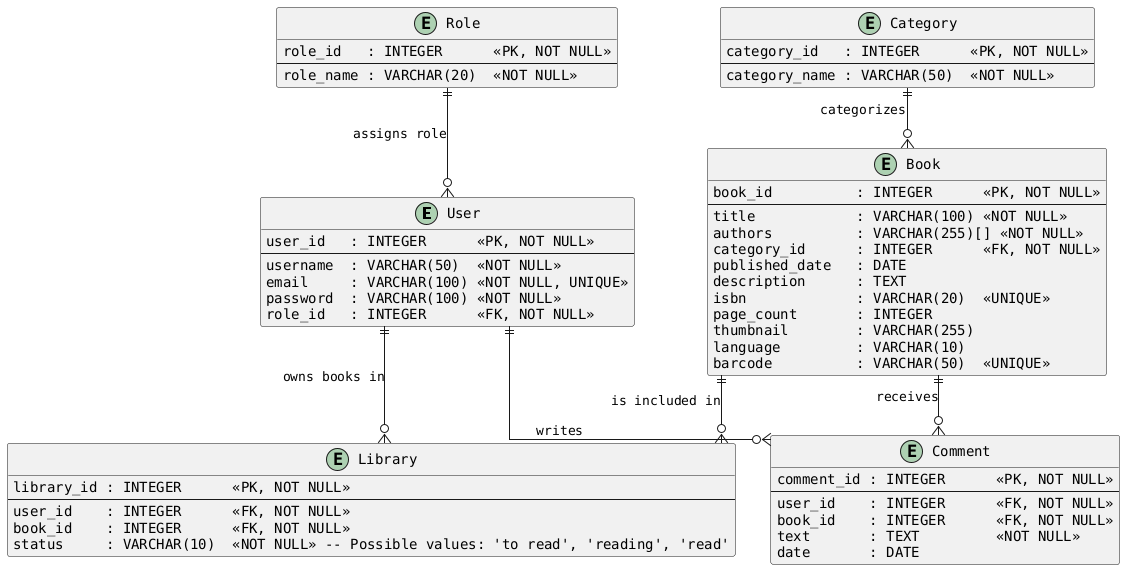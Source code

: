 @startuml

skinparam defaultFontName Monospaced
skinparam linetype ortho

entity User {
  user_id   : INTEGER      <<PK, NOT NULL>>
  --
  username  : VARCHAR(50)  <<NOT NULL>>
  email     : VARCHAR(100) <<NOT NULL, UNIQUE>>
  password  : VARCHAR(100) <<NOT NULL>>
  role_id   : INTEGER      <<FK, NOT NULL>>
}

entity Role {
  role_id   : INTEGER      <<PK, NOT NULL>>
  --
  role_name : VARCHAR(20)  <<NOT NULL>>
}

entity Book {
  book_id          : INTEGER      <<PK, NOT NULL>>
  --
  title            : VARCHAR(100) <<NOT NULL>>
  authors          : VARCHAR(255)[] <<NOT NULL>>
  category_id      : INTEGER      <<FK, NOT NULL>>
  published_date   : DATE
  description      : TEXT
  isbn             : VARCHAR(20)  <<UNIQUE>>
  page_count       : INTEGER
  thumbnail        : VARCHAR(255)
  language         : VARCHAR(10)
  barcode          : VARCHAR(50)  <<UNIQUE>>
}

entity Library {
  library_id : INTEGER      <<PK, NOT NULL>>
  --
  user_id    : INTEGER      <<FK, NOT NULL>>
  book_id    : INTEGER      <<FK, NOT NULL>>
  status     : VARCHAR(10)  <<NOT NULL>> -- Possible values: 'to read', 'reading', 'read'
}

entity Category {
  category_id   : INTEGER      <<PK, NOT NULL>>
  --
  category_name : VARCHAR(50)  <<NOT NULL>>
}

entity Comment {
  comment_id : INTEGER      <<PK, NOT NULL>>
  --
  user_id    : INTEGER      <<FK, NOT NULL>>
  book_id    : INTEGER      <<FK, NOT NULL>>
  text       : TEXT         <<NOT NULL>>
  date       : DATE
}

User ||--o{ Library : "owns books in"
Book ||--o{ Library : "is included in"
User ||--o{ Comment : "writes"
Book ||--o{ Comment : "receives"
Role ||--o{ User : "assigns role"
Category ||--o{ Book : "categorizes"

@enduml